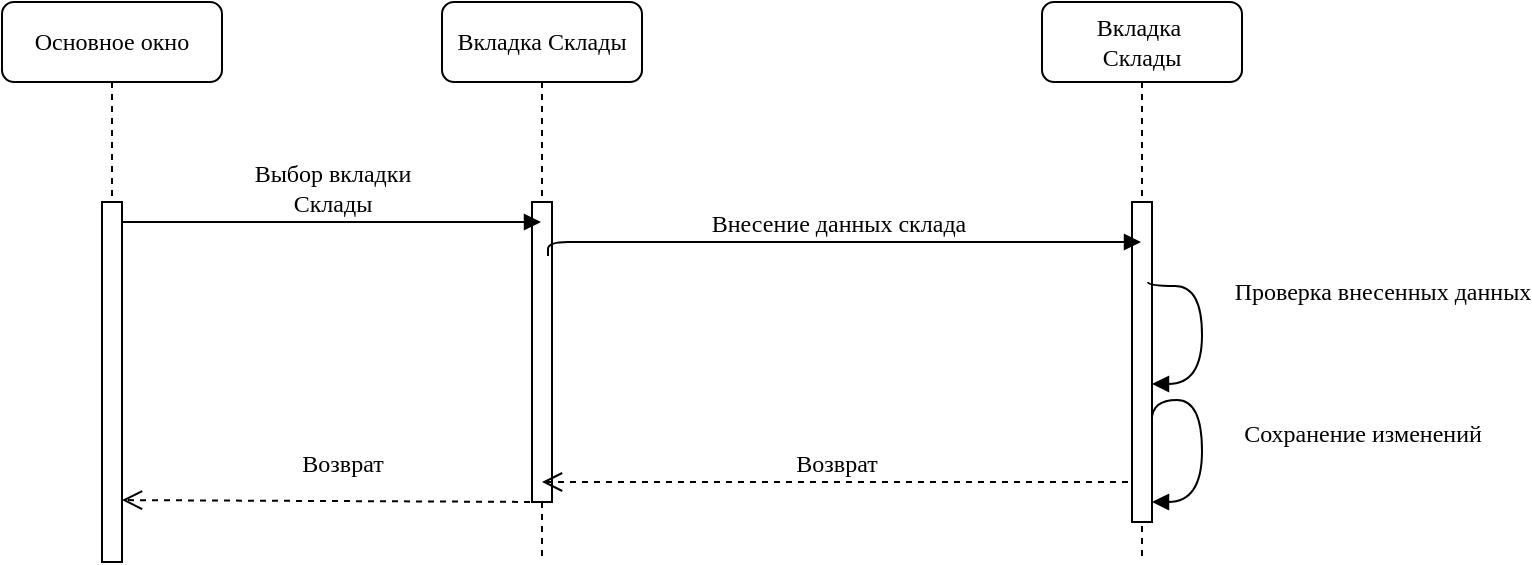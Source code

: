 <mxfile version="22.1.2" type="device">
  <diagram name="Page-1" id="13e1069c-82ec-6db2-03f1-153e76fe0fe0">
    <mxGraphModel dx="1178" dy="790" grid="1" gridSize="10" guides="1" tooltips="1" connect="1" arrows="1" fold="1" page="1" pageScale="1" pageWidth="1100" pageHeight="850" background="none" math="0" shadow="0">
      <root>
        <mxCell id="0" />
        <mxCell id="1" parent="0" />
        <mxCell id="7baba1c4bc27f4b0-2" value="Вкладка Склады" style="shape=umlLifeline;perimeter=lifelinePerimeter;whiteSpace=wrap;html=1;container=1;collapsible=0;recursiveResize=0;outlineConnect=0;rounded=1;shadow=0;comic=0;labelBackgroundColor=none;strokeWidth=1;fontFamily=Verdana;fontSize=12;align=center;" parent="1" vertex="1">
          <mxGeometry x="310" y="80" width="100" height="280" as="geometry" />
        </mxCell>
        <mxCell id="7baba1c4bc27f4b0-10" value="" style="html=1;points=[];perimeter=orthogonalPerimeter;rounded=0;shadow=0;comic=0;labelBackgroundColor=none;strokeWidth=1;fontFamily=Verdana;fontSize=12;align=center;" parent="7baba1c4bc27f4b0-2" vertex="1">
          <mxGeometry x="45" y="100" width="10" height="150" as="geometry" />
        </mxCell>
        <mxCell id="2jb0UfUXojAi2Yqv621_-3" value="Возврат" style="html=1;verticalAlign=bottom;endArrow=open;dashed=1;endSize=8;labelBackgroundColor=none;fontFamily=Verdana;fontSize=12;entryX=1;entryY=0.828;entryDx=0;entryDy=0;entryPerimeter=0;" parent="7baba1c4bc27f4b0-2" target="7baba1c4bc27f4b0-9" edge="1">
          <mxGeometry x="-0.047" y="-10" relative="1" as="geometry">
            <mxPoint x="-200" y="250.0" as="targetPoint" />
            <mxPoint x="50" y="250" as="sourcePoint" />
            <Array as="points" />
            <mxPoint as="offset" />
          </mxGeometry>
        </mxCell>
        <mxCell id="7baba1c4bc27f4b0-3" value="Вкладка&amp;nbsp;&lt;br&gt;Склады" style="shape=umlLifeline;perimeter=lifelinePerimeter;whiteSpace=wrap;html=1;container=1;collapsible=0;recursiveResize=0;outlineConnect=0;rounded=1;shadow=0;comic=0;labelBackgroundColor=none;strokeWidth=1;fontFamily=Verdana;fontSize=12;align=center;" parent="1" vertex="1">
          <mxGeometry x="610" y="80" width="100" height="280" as="geometry" />
        </mxCell>
        <mxCell id="7baba1c4bc27f4b0-13" value="" style="html=1;points=[];perimeter=orthogonalPerimeter;rounded=0;shadow=0;comic=0;labelBackgroundColor=none;strokeWidth=1;fontFamily=Verdana;fontSize=12;align=center;" parent="7baba1c4bc27f4b0-3" vertex="1">
          <mxGeometry x="45" y="100" width="10" height="160" as="geometry" />
        </mxCell>
        <mxCell id="2jb0UfUXojAi2Yqv621_-11" value="&lt;div&gt;Сохранение изменений&lt;/div&gt;" style="html=1;verticalAlign=bottom;endArrow=block;labelBackgroundColor=none;fontFamily=Verdana;fontSize=12;elbow=vertical;edgeStyle=orthogonalEdgeStyle;curved=1;exitX=0.994;exitY=0.682;exitDx=0;exitDy=0;exitPerimeter=0;" parent="7baba1c4bc27f4b0-3" source="7baba1c4bc27f4b0-13" target="7baba1c4bc27f4b0-13" edge="1">
          <mxGeometry x="0.109" y="80" relative="1" as="geometry">
            <mxPoint x="64" y="236" as="sourcePoint" />
            <mxPoint x="110" y="260" as="targetPoint" />
            <Array as="points">
              <mxPoint x="80" y="199" />
              <mxPoint x="80" y="250" />
            </Array>
            <mxPoint as="offset" />
          </mxGeometry>
        </mxCell>
        <mxCell id="QlXq6YQfVXaJkivFBbUZ-1" value="&lt;div&gt;Проверка внесенных данных&lt;/div&gt;" style="html=1;verticalAlign=bottom;endArrow=block;labelBackgroundColor=none;fontFamily=Verdana;fontSize=12;elbow=vertical;edgeStyle=orthogonalEdgeStyle;curved=1;exitX=0.8;exitY=0.25;exitDx=0;exitDy=0;exitPerimeter=0;" parent="7baba1c4bc27f4b0-3" source="7baba1c4bc27f4b0-13" edge="1">
          <mxGeometry x="-0.204" y="90" relative="1" as="geometry">
            <mxPoint x="55" y="170" as="sourcePoint" />
            <mxPoint x="55" y="191" as="targetPoint" />
            <Array as="points">
              <mxPoint x="53" y="142" />
              <mxPoint x="80" y="142" />
              <mxPoint x="80" y="191" />
            </Array>
            <mxPoint as="offset" />
          </mxGeometry>
        </mxCell>
        <mxCell id="2jb0UfUXojAi2Yqv621_-4" value="Возврат" style="html=1;verticalAlign=bottom;endArrow=open;dashed=1;endSize=8;labelBackgroundColor=none;fontFamily=Verdana;fontSize=12;" parent="7baba1c4bc27f4b0-3" target="7baba1c4bc27f4b0-2" edge="1">
          <mxGeometry relative="1" as="geometry">
            <mxPoint x="-162" y="240" as="targetPoint" />
            <mxPoint x="43" y="240" as="sourcePoint" />
            <Array as="points" />
          </mxGeometry>
        </mxCell>
        <mxCell id="7baba1c4bc27f4b0-8" value="Основное окно " style="shape=umlLifeline;perimeter=lifelinePerimeter;whiteSpace=wrap;html=1;container=1;collapsible=0;recursiveResize=0;outlineConnect=0;rounded=1;shadow=0;comic=0;labelBackgroundColor=none;strokeWidth=1;fontFamily=Verdana;fontSize=12;align=center;" parent="1" vertex="1">
          <mxGeometry x="90" y="80" width="110" height="280" as="geometry" />
        </mxCell>
        <mxCell id="7baba1c4bc27f4b0-9" value="" style="html=1;points=[];perimeter=orthogonalPerimeter;rounded=0;shadow=0;comic=0;labelBackgroundColor=none;strokeWidth=1;fontFamily=Verdana;fontSize=12;align=center;" parent="7baba1c4bc27f4b0-8" vertex="1">
          <mxGeometry x="50" y="100" width="10" height="180" as="geometry" />
        </mxCell>
        <mxCell id="7baba1c4bc27f4b0-11" value="Выбор вкладки &lt;br&gt;Склады" style="html=1;verticalAlign=bottom;endArrow=block;labelBackgroundColor=none;fontFamily=Verdana;fontSize=12;edgeStyle=elbowEdgeStyle;elbow=vertical;" parent="1" target="7baba1c4bc27f4b0-2" edge="1">
          <mxGeometry relative="1" as="geometry">
            <mxPoint x="150" y="190" as="sourcePoint" />
            <mxPoint x="285" y="190" as="targetPoint" />
            <Array as="points">
              <mxPoint x="220" y="190" />
            </Array>
          </mxGeometry>
        </mxCell>
        <mxCell id="yorfr9tFos0Biwi4d7dp-1" value="Внесение данных склада" style="html=1;verticalAlign=bottom;endArrow=block;labelBackgroundColor=none;fontFamily=Verdana;fontSize=12;edgeStyle=elbowEdgeStyle;elbow=vertical;exitX=0.8;exitY=0.18;exitDx=0;exitDy=0;exitPerimeter=0;" parent="1" source="7baba1c4bc27f4b0-10" target="7baba1c4bc27f4b0-3" edge="1">
          <mxGeometry relative="1" as="geometry">
            <mxPoint x="370" y="200" as="sourcePoint" />
            <mxPoint x="580" y="200" as="targetPoint" />
            <Array as="points">
              <mxPoint x="440" y="200" />
            </Array>
          </mxGeometry>
        </mxCell>
      </root>
    </mxGraphModel>
  </diagram>
</mxfile>

